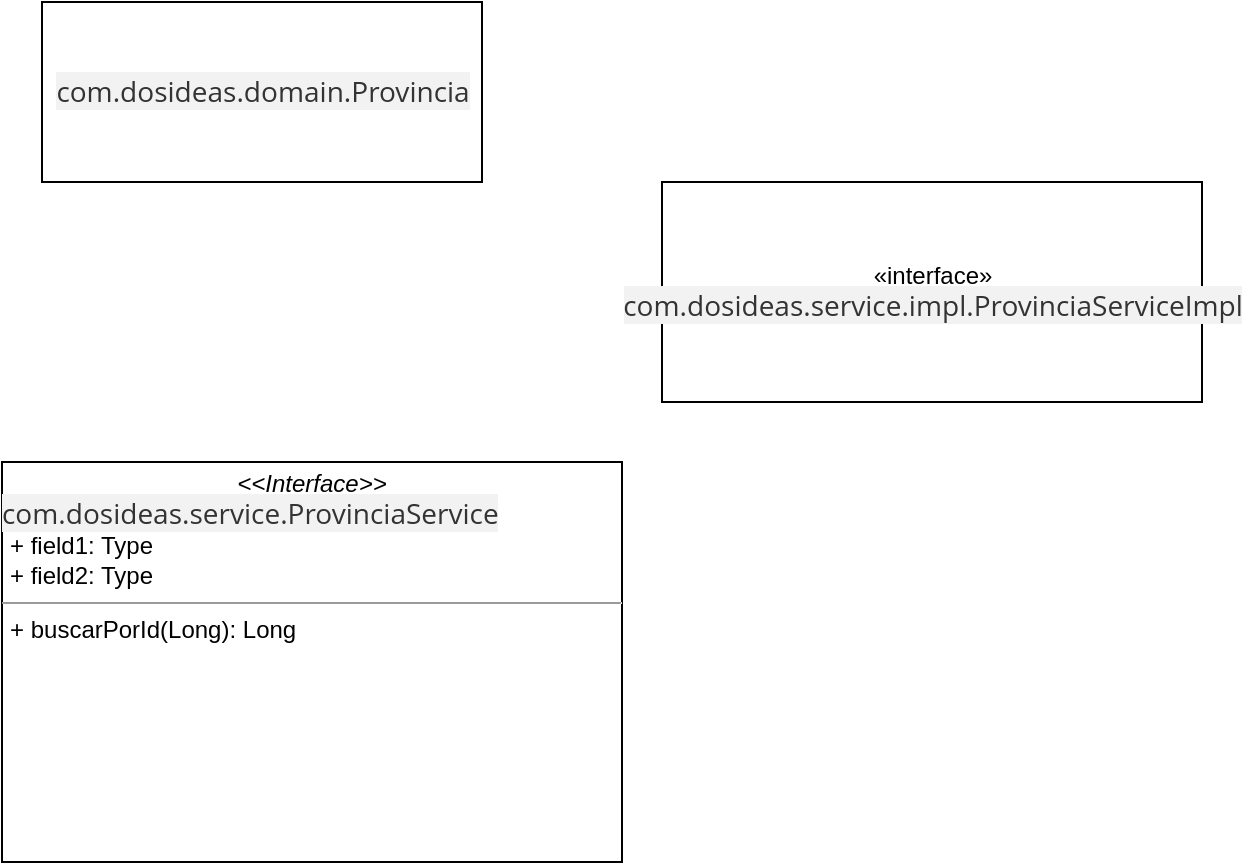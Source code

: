 <mxfile version="14.5.3" type="github">
  <diagram id="9oSQ4j19q1RiSqhT4-i-" name="Page-1">
    <mxGraphModel dx="1422" dy="705" grid="1" gridSize="10" guides="1" tooltips="1" connect="1" arrows="1" fold="1" page="1" pageScale="1" pageWidth="827" pageHeight="1169" math="0" shadow="0">
      <root>
        <mxCell id="0" />
        <mxCell id="1" parent="0" />
        <mxCell id="wPdFDBVkBHN9kFwtlekC-1" value="&lt;span style=&quot;color: rgb(51 , 51 , 51) ; font-family: &amp;#34;open sans&amp;#34; , sans-serif ; font-size: 14px ; text-align: left ; background-color: rgb(242 , 242 , 242)&quot;&gt;com.dosideas.domain.Provincia&lt;/span&gt;" style="html=1;" parent="1" vertex="1">
          <mxGeometry x="80" y="80" width="220" height="90" as="geometry" />
        </mxCell>
        <mxCell id="wPdFDBVkBHN9kFwtlekC-2" value="«interface»&lt;br&gt;&lt;span style=&quot;color: rgb(51 , 51 , 51) ; font-family: &amp;#34;open sans&amp;#34; , sans-serif ; font-size: 14px ; text-align: left ; background-color: rgb(242 , 242 , 242)&quot;&gt;com.dosideas.service.impl.ProvinciaServiceImpl&lt;/span&gt;&lt;br&gt;" style="html=1;" parent="1" vertex="1">
          <mxGeometry x="390" y="170" width="270" height="110" as="geometry" />
        </mxCell>
        <mxCell id="wPdFDBVkBHN9kFwtlekC-4" value="&lt;p style=&quot;margin: 0px ; margin-top: 4px ; text-align: center&quot;&gt;&lt;i&gt;&amp;lt;&amp;lt;Interface&amp;gt;&amp;gt;&lt;/i&gt;&lt;br&gt;&lt;/p&gt;&lt;span style=&quot;color: rgb(51 , 51 , 51) ; font-family: &amp;#34;open sans&amp;#34; , sans-serif ; font-size: 14px ; background-color: rgb(242 , 242 , 242)&quot;&gt;com.dosideas.service.ProvinciaService&lt;/span&gt;&lt;p style=&quot;margin: 0px ; margin-left: 4px&quot;&gt;+ field1: Type&lt;br&gt;+ field2: Type&lt;/p&gt;&lt;hr size=&quot;1&quot;&gt;&lt;p style=&quot;margin: 0px ; margin-left: 4px&quot;&gt;+ buscarPorId(Long): Long&lt;br&gt;&lt;br&gt;&lt;/p&gt;" style="verticalAlign=top;align=left;overflow=fill;fontSize=12;fontFamily=Helvetica;html=1;" parent="1" vertex="1">
          <mxGeometry x="60" y="310" width="310" height="200" as="geometry" />
        </mxCell>
      </root>
    </mxGraphModel>
  </diagram>
</mxfile>
